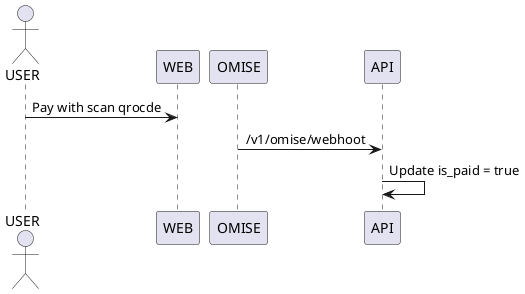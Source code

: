 @startuml
actor USER as USER
USER -> WEB : Pay with scan qrocde
OMISE -> API: /v1/omise/webhoot
API -> API: Update is_paid = true
@enduml